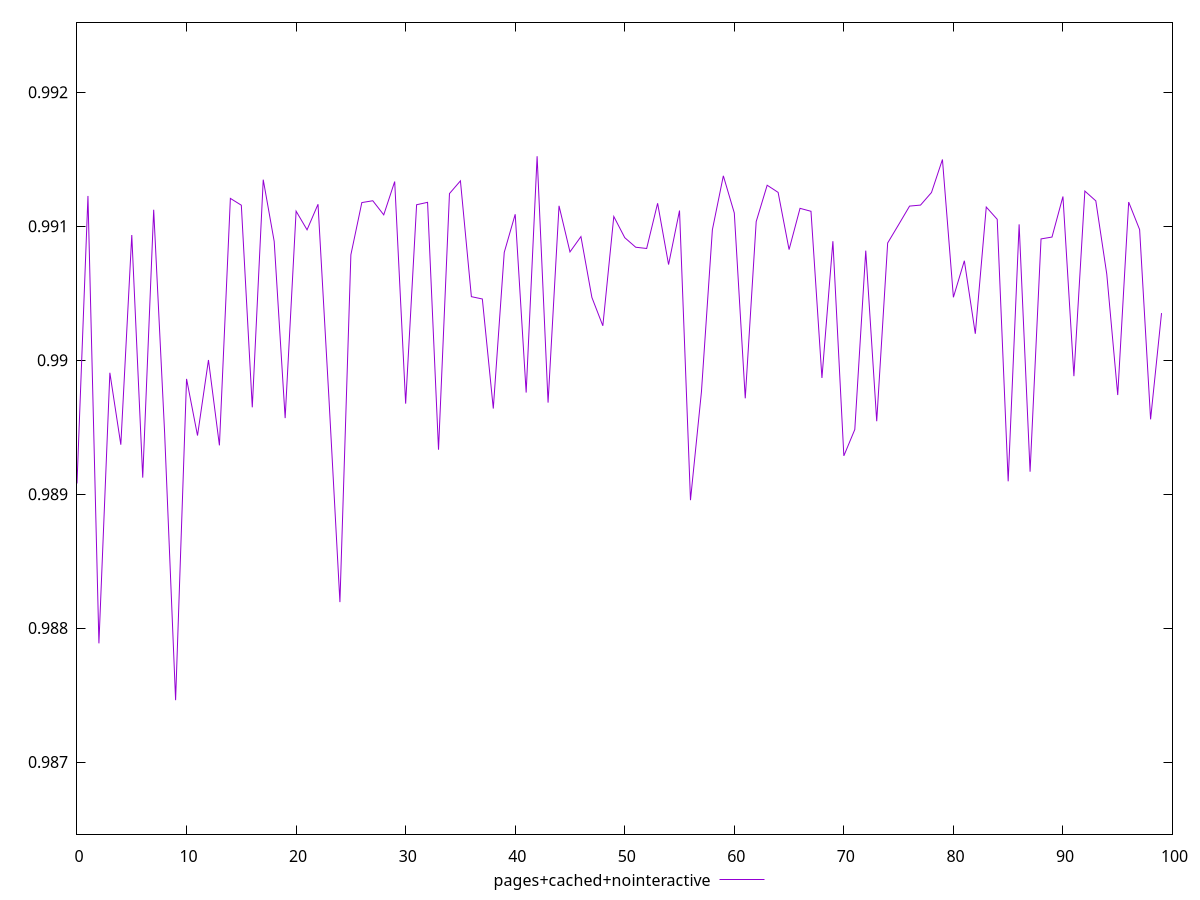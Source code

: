 $_pagesCachedNointeractive <<EOF
0.9890798957379991
0.9912264065504078
0.9878860245489107
0.9899061774428427
0.9893690383888631
0.9909344310283085
0.9891233867806875
0.991123045476924
0.9894543426201392
0.9874616336868934
0.9898603915292772
0.9894374623956014
0.9900014808806762
0.9893640521891935
0.9912081129449427
0.9911571301596008
0.9896483313025184
0.9913478659084757
0.9908868572276928
0.9895678780227919
0.991112715209024
0.9909734733986331
0.9911642960788473
0.9897113103105383
0.9881939459423064
0.9907871432388865
0.991176828233566
0.991190467450215
0.9910852834063317
0.9913339276973403
0.9896758046556267
0.9911607135454208
0.9911786176890682
0.9893316091404485
0.9912440097129516
0.9913390177801613
0.9904743698861764
0.9904570491750808
0.9896390004216986
0.9908050285748238
0.9910895588319271
0.9897584601219832
0.991522837869242
0.9896834014490999
0.9911526497286137
0.9908084657343811
0.9909228355486237
0.9904687543648026
0.990256781294848
0.9910729003946652
0.9909148728470771
0.990843481869379
0.9908341061228956
0.991171682362104
0.9907140158972791
0.9911174320752006
0.9889549420400402
0.9897633389667697
0.9909743801870461
0.9913765855872139
0.9910990055052801
0.9897154684220233
0.9910352393037295
0.9913062334431385
0.9912529147868031
0.9908258691349217
0.9911338173731397
0.9911118165917842
0.9898674246607022
0.990888452966852
0.9892858431011056
0.9894826069833947
0.9908178568056097
0.9895441905560283
0.9908752261940987
0.9910119648668607
0.9911506331001256
0.9911580260859689
0.9912520245189942
0.9914985648056529
0.9904696904187986
0.9907425711214308
0.9901974187621925
0.9911434606810545
0.9910519389179899
0.9890958371373345
0.9910142260707638
0.9891672823598406
0.9909055399144766
0.9909194234625365
0.9912221697801076
0.9898809978989409
0.9912627042190818
0.9911895734548645
0.9906430977295165
0.989739908273364
0.9911806305718227
0.9909748335612483
0.9895585054333502
0.9903517975376809
EOF
set key outside below
set terminal pngcairo
set output "report_00006_2020-11-02T20-21-41.718Z/bootup-time/pages+cached+nointeractive//score.png"
set yrange [0.9864616336868934:0.992522837869242]
plot $_pagesCachedNointeractive title "pages+cached+nointeractive" with line ,
